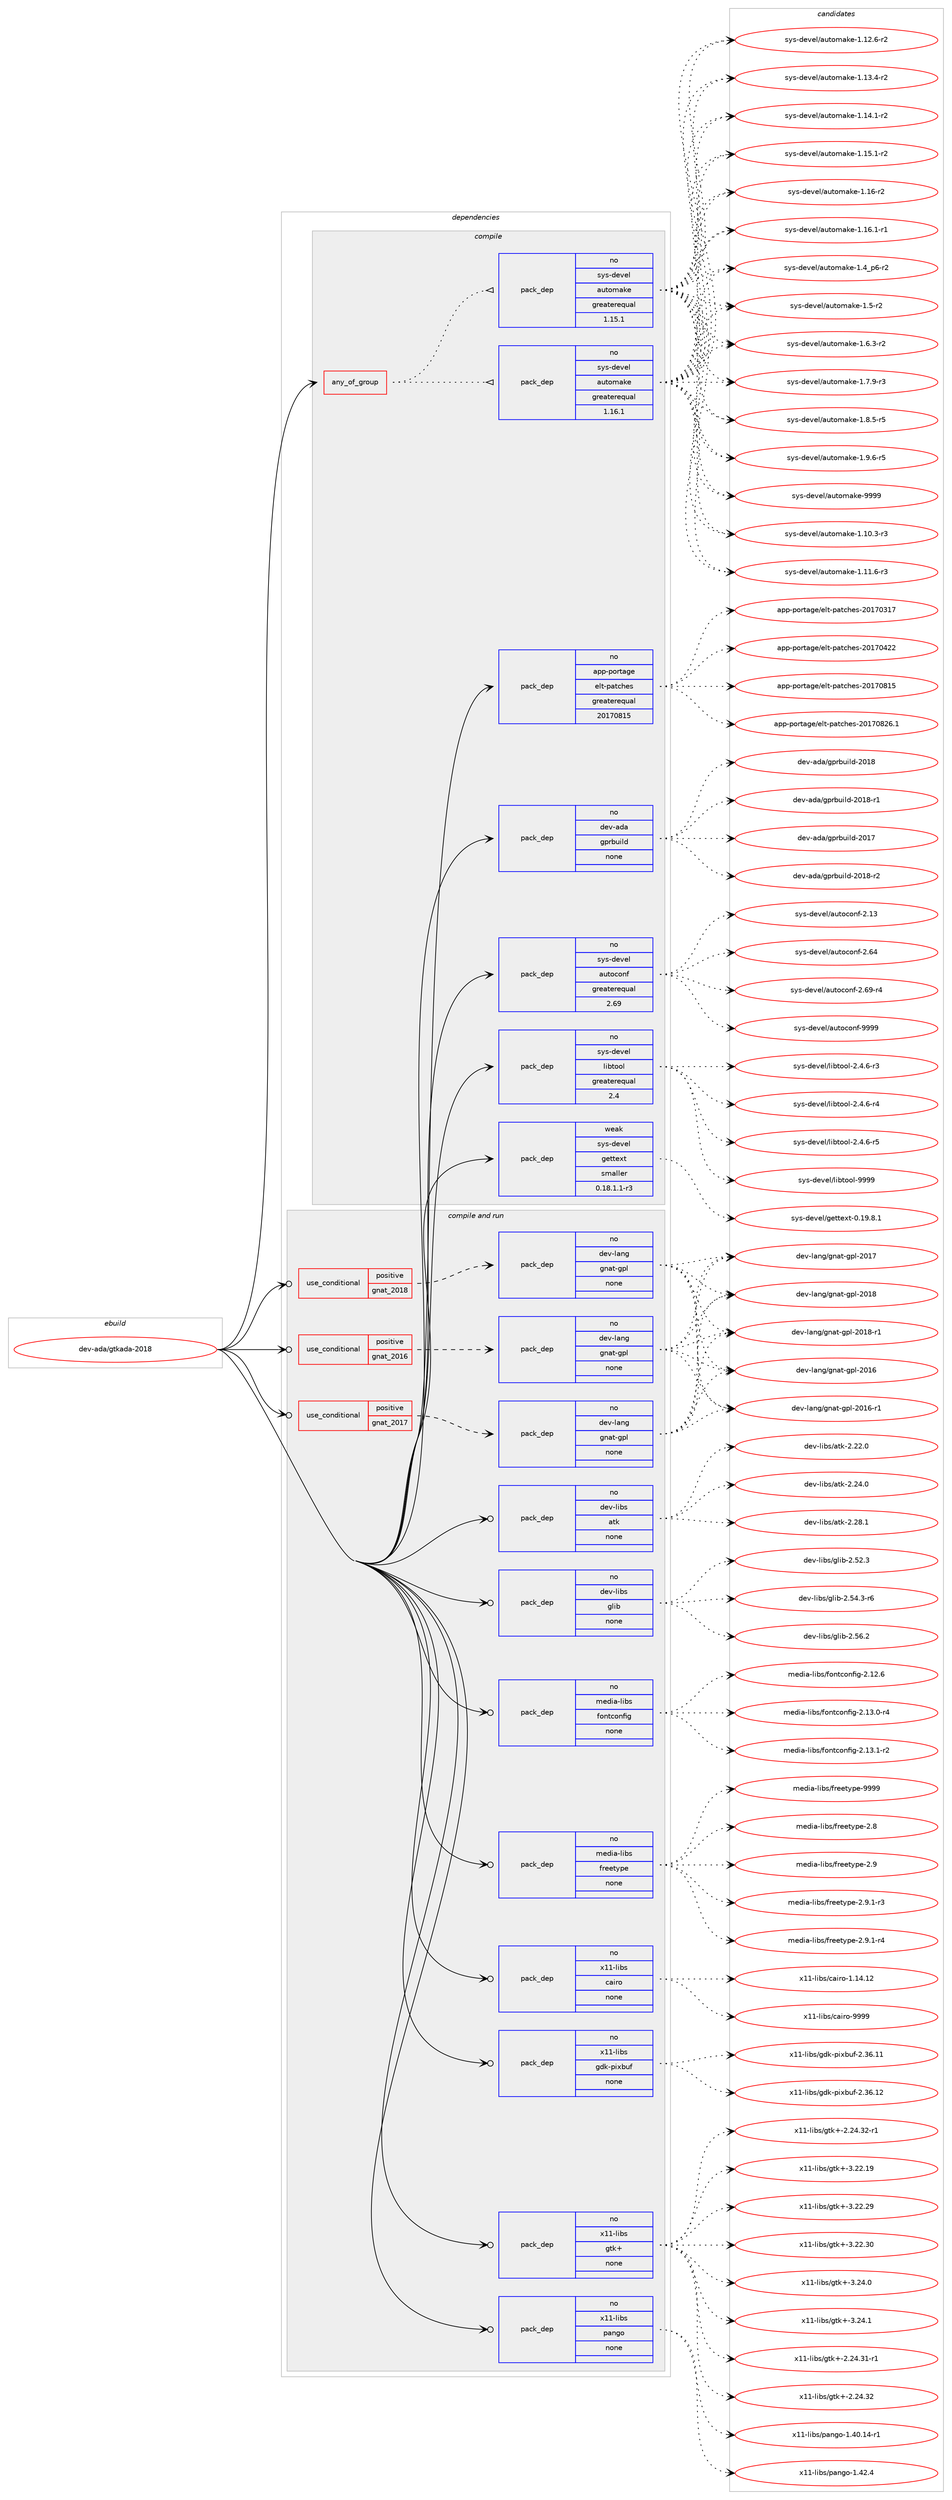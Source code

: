 digraph prolog {

# *************
# Graph options
# *************

newrank=true;
concentrate=true;
compound=true;
graph [rankdir=LR,fontname=Helvetica,fontsize=10,ranksep=1.5];#, ranksep=2.5, nodesep=0.2];
edge  [arrowhead=vee];
node  [fontname=Helvetica,fontsize=10];

# **********
# The ebuild
# **********

subgraph cluster_leftcol {
color=gray;
rank=same;
label=<<i>ebuild</i>>;
id [label="dev-ada/gtkada-2018", color=red, width=4, href="../dev-ada/gtkada-2018.svg"];
}

# ****************
# The dependencies
# ****************

subgraph cluster_midcol {
color=gray;
label=<<i>dependencies</i>>;
subgraph cluster_compile {
fillcolor="#eeeeee";
style=filled;
label=<<i>compile</i>>;
subgraph any106 {
dependency4555 [label=<<TABLE BORDER="0" CELLBORDER="1" CELLSPACING="0" CELLPADDING="4"><TR><TD CELLPADDING="10">any_of_group</TD></TR></TABLE>>, shape=none, color=red];subgraph pack3432 {
dependency4556 [label=<<TABLE BORDER="0" CELLBORDER="1" CELLSPACING="0" CELLPADDING="4" WIDTH="220"><TR><TD ROWSPAN="6" CELLPADDING="30">pack_dep</TD></TR><TR><TD WIDTH="110">no</TD></TR><TR><TD>sys-devel</TD></TR><TR><TD>automake</TD></TR><TR><TD>greaterequal</TD></TR><TR><TD>1.16.1</TD></TR></TABLE>>, shape=none, color=blue];
}
dependency4555:e -> dependency4556:w [weight=20,style="dotted",arrowhead="oinv"];
subgraph pack3433 {
dependency4557 [label=<<TABLE BORDER="0" CELLBORDER="1" CELLSPACING="0" CELLPADDING="4" WIDTH="220"><TR><TD ROWSPAN="6" CELLPADDING="30">pack_dep</TD></TR><TR><TD WIDTH="110">no</TD></TR><TR><TD>sys-devel</TD></TR><TR><TD>automake</TD></TR><TR><TD>greaterequal</TD></TR><TR><TD>1.15.1</TD></TR></TABLE>>, shape=none, color=blue];
}
dependency4555:e -> dependency4557:w [weight=20,style="dotted",arrowhead="oinv"];
}
id:e -> dependency4555:w [weight=20,style="solid",arrowhead="vee"];
subgraph pack3434 {
dependency4558 [label=<<TABLE BORDER="0" CELLBORDER="1" CELLSPACING="0" CELLPADDING="4" WIDTH="220"><TR><TD ROWSPAN="6" CELLPADDING="30">pack_dep</TD></TR><TR><TD WIDTH="110">no</TD></TR><TR><TD>app-portage</TD></TR><TR><TD>elt-patches</TD></TR><TR><TD>greaterequal</TD></TR><TR><TD>20170815</TD></TR></TABLE>>, shape=none, color=blue];
}
id:e -> dependency4558:w [weight=20,style="solid",arrowhead="vee"];
subgraph pack3435 {
dependency4559 [label=<<TABLE BORDER="0" CELLBORDER="1" CELLSPACING="0" CELLPADDING="4" WIDTH="220"><TR><TD ROWSPAN="6" CELLPADDING="30">pack_dep</TD></TR><TR><TD WIDTH="110">no</TD></TR><TR><TD>dev-ada</TD></TR><TR><TD>gprbuild</TD></TR><TR><TD>none</TD></TR><TR><TD></TD></TR></TABLE>>, shape=none, color=blue];
}
id:e -> dependency4559:w [weight=20,style="solid",arrowhead="vee"];
subgraph pack3436 {
dependency4560 [label=<<TABLE BORDER="0" CELLBORDER="1" CELLSPACING="0" CELLPADDING="4" WIDTH="220"><TR><TD ROWSPAN="6" CELLPADDING="30">pack_dep</TD></TR><TR><TD WIDTH="110">no</TD></TR><TR><TD>sys-devel</TD></TR><TR><TD>autoconf</TD></TR><TR><TD>greaterequal</TD></TR><TR><TD>2.69</TD></TR></TABLE>>, shape=none, color=blue];
}
id:e -> dependency4560:w [weight=20,style="solid",arrowhead="vee"];
subgraph pack3437 {
dependency4561 [label=<<TABLE BORDER="0" CELLBORDER="1" CELLSPACING="0" CELLPADDING="4" WIDTH="220"><TR><TD ROWSPAN="6" CELLPADDING="30">pack_dep</TD></TR><TR><TD WIDTH="110">no</TD></TR><TR><TD>sys-devel</TD></TR><TR><TD>libtool</TD></TR><TR><TD>greaterequal</TD></TR><TR><TD>2.4</TD></TR></TABLE>>, shape=none, color=blue];
}
id:e -> dependency4561:w [weight=20,style="solid",arrowhead="vee"];
subgraph pack3438 {
dependency4562 [label=<<TABLE BORDER="0" CELLBORDER="1" CELLSPACING="0" CELLPADDING="4" WIDTH="220"><TR><TD ROWSPAN="6" CELLPADDING="30">pack_dep</TD></TR><TR><TD WIDTH="110">weak</TD></TR><TR><TD>sys-devel</TD></TR><TR><TD>gettext</TD></TR><TR><TD>smaller</TD></TR><TR><TD>0.18.1.1-r3</TD></TR></TABLE>>, shape=none, color=blue];
}
id:e -> dependency4562:w [weight=20,style="solid",arrowhead="vee"];
}
subgraph cluster_compileandrun {
fillcolor="#eeeeee";
style=filled;
label=<<i>compile and run</i>>;
subgraph cond1010 {
dependency4563 [label=<<TABLE BORDER="0" CELLBORDER="1" CELLSPACING="0" CELLPADDING="4"><TR><TD ROWSPAN="3" CELLPADDING="10">use_conditional</TD></TR><TR><TD>positive</TD></TR><TR><TD>gnat_2016</TD></TR></TABLE>>, shape=none, color=red];
subgraph pack3439 {
dependency4564 [label=<<TABLE BORDER="0" CELLBORDER="1" CELLSPACING="0" CELLPADDING="4" WIDTH="220"><TR><TD ROWSPAN="6" CELLPADDING="30">pack_dep</TD></TR><TR><TD WIDTH="110">no</TD></TR><TR><TD>dev-lang</TD></TR><TR><TD>gnat-gpl</TD></TR><TR><TD>none</TD></TR><TR><TD></TD></TR></TABLE>>, shape=none, color=blue];
}
dependency4563:e -> dependency4564:w [weight=20,style="dashed",arrowhead="vee"];
}
id:e -> dependency4563:w [weight=20,style="solid",arrowhead="odotvee"];
subgraph cond1011 {
dependency4565 [label=<<TABLE BORDER="0" CELLBORDER="1" CELLSPACING="0" CELLPADDING="4"><TR><TD ROWSPAN="3" CELLPADDING="10">use_conditional</TD></TR><TR><TD>positive</TD></TR><TR><TD>gnat_2017</TD></TR></TABLE>>, shape=none, color=red];
subgraph pack3440 {
dependency4566 [label=<<TABLE BORDER="0" CELLBORDER="1" CELLSPACING="0" CELLPADDING="4" WIDTH="220"><TR><TD ROWSPAN="6" CELLPADDING="30">pack_dep</TD></TR><TR><TD WIDTH="110">no</TD></TR><TR><TD>dev-lang</TD></TR><TR><TD>gnat-gpl</TD></TR><TR><TD>none</TD></TR><TR><TD></TD></TR></TABLE>>, shape=none, color=blue];
}
dependency4565:e -> dependency4566:w [weight=20,style="dashed",arrowhead="vee"];
}
id:e -> dependency4565:w [weight=20,style="solid",arrowhead="odotvee"];
subgraph cond1012 {
dependency4567 [label=<<TABLE BORDER="0" CELLBORDER="1" CELLSPACING="0" CELLPADDING="4"><TR><TD ROWSPAN="3" CELLPADDING="10">use_conditional</TD></TR><TR><TD>positive</TD></TR><TR><TD>gnat_2018</TD></TR></TABLE>>, shape=none, color=red];
subgraph pack3441 {
dependency4568 [label=<<TABLE BORDER="0" CELLBORDER="1" CELLSPACING="0" CELLPADDING="4" WIDTH="220"><TR><TD ROWSPAN="6" CELLPADDING="30">pack_dep</TD></TR><TR><TD WIDTH="110">no</TD></TR><TR><TD>dev-lang</TD></TR><TR><TD>gnat-gpl</TD></TR><TR><TD>none</TD></TR><TR><TD></TD></TR></TABLE>>, shape=none, color=blue];
}
dependency4567:e -> dependency4568:w [weight=20,style="dashed",arrowhead="vee"];
}
id:e -> dependency4567:w [weight=20,style="solid",arrowhead="odotvee"];
subgraph pack3442 {
dependency4569 [label=<<TABLE BORDER="0" CELLBORDER="1" CELLSPACING="0" CELLPADDING="4" WIDTH="220"><TR><TD ROWSPAN="6" CELLPADDING="30">pack_dep</TD></TR><TR><TD WIDTH="110">no</TD></TR><TR><TD>dev-libs</TD></TR><TR><TD>atk</TD></TR><TR><TD>none</TD></TR><TR><TD></TD></TR></TABLE>>, shape=none, color=blue];
}
id:e -> dependency4569:w [weight=20,style="solid",arrowhead="odotvee"];
subgraph pack3443 {
dependency4570 [label=<<TABLE BORDER="0" CELLBORDER="1" CELLSPACING="0" CELLPADDING="4" WIDTH="220"><TR><TD ROWSPAN="6" CELLPADDING="30">pack_dep</TD></TR><TR><TD WIDTH="110">no</TD></TR><TR><TD>dev-libs</TD></TR><TR><TD>glib</TD></TR><TR><TD>none</TD></TR><TR><TD></TD></TR></TABLE>>, shape=none, color=blue];
}
id:e -> dependency4570:w [weight=20,style="solid",arrowhead="odotvee"];
subgraph pack3444 {
dependency4571 [label=<<TABLE BORDER="0" CELLBORDER="1" CELLSPACING="0" CELLPADDING="4" WIDTH="220"><TR><TD ROWSPAN="6" CELLPADDING="30">pack_dep</TD></TR><TR><TD WIDTH="110">no</TD></TR><TR><TD>media-libs</TD></TR><TR><TD>fontconfig</TD></TR><TR><TD>none</TD></TR><TR><TD></TD></TR></TABLE>>, shape=none, color=blue];
}
id:e -> dependency4571:w [weight=20,style="solid",arrowhead="odotvee"];
subgraph pack3445 {
dependency4572 [label=<<TABLE BORDER="0" CELLBORDER="1" CELLSPACING="0" CELLPADDING="4" WIDTH="220"><TR><TD ROWSPAN="6" CELLPADDING="30">pack_dep</TD></TR><TR><TD WIDTH="110">no</TD></TR><TR><TD>media-libs</TD></TR><TR><TD>freetype</TD></TR><TR><TD>none</TD></TR><TR><TD></TD></TR></TABLE>>, shape=none, color=blue];
}
id:e -> dependency4572:w [weight=20,style="solid",arrowhead="odotvee"];
subgraph pack3446 {
dependency4573 [label=<<TABLE BORDER="0" CELLBORDER="1" CELLSPACING="0" CELLPADDING="4" WIDTH="220"><TR><TD ROWSPAN="6" CELLPADDING="30">pack_dep</TD></TR><TR><TD WIDTH="110">no</TD></TR><TR><TD>x11-libs</TD></TR><TR><TD>cairo</TD></TR><TR><TD>none</TD></TR><TR><TD></TD></TR></TABLE>>, shape=none, color=blue];
}
id:e -> dependency4573:w [weight=20,style="solid",arrowhead="odotvee"];
subgraph pack3447 {
dependency4574 [label=<<TABLE BORDER="0" CELLBORDER="1" CELLSPACING="0" CELLPADDING="4" WIDTH="220"><TR><TD ROWSPAN="6" CELLPADDING="30">pack_dep</TD></TR><TR><TD WIDTH="110">no</TD></TR><TR><TD>x11-libs</TD></TR><TR><TD>gdk-pixbuf</TD></TR><TR><TD>none</TD></TR><TR><TD></TD></TR></TABLE>>, shape=none, color=blue];
}
id:e -> dependency4574:w [weight=20,style="solid",arrowhead="odotvee"];
subgraph pack3448 {
dependency4575 [label=<<TABLE BORDER="0" CELLBORDER="1" CELLSPACING="0" CELLPADDING="4" WIDTH="220"><TR><TD ROWSPAN="6" CELLPADDING="30">pack_dep</TD></TR><TR><TD WIDTH="110">no</TD></TR><TR><TD>x11-libs</TD></TR><TR><TD>gtk+</TD></TR><TR><TD>none</TD></TR><TR><TD></TD></TR></TABLE>>, shape=none, color=blue];
}
id:e -> dependency4575:w [weight=20,style="solid",arrowhead="odotvee"];
subgraph pack3449 {
dependency4576 [label=<<TABLE BORDER="0" CELLBORDER="1" CELLSPACING="0" CELLPADDING="4" WIDTH="220"><TR><TD ROWSPAN="6" CELLPADDING="30">pack_dep</TD></TR><TR><TD WIDTH="110">no</TD></TR><TR><TD>x11-libs</TD></TR><TR><TD>pango</TD></TR><TR><TD>none</TD></TR><TR><TD></TD></TR></TABLE>>, shape=none, color=blue];
}
id:e -> dependency4576:w [weight=20,style="solid",arrowhead="odotvee"];
}
subgraph cluster_run {
fillcolor="#eeeeee";
style=filled;
label=<<i>run</i>>;
}
}

# **************
# The candidates
# **************

subgraph cluster_choices {
rank=same;
color=gray;
label=<<i>candidates</i>>;

subgraph choice3432 {
color=black;
nodesep=1;
choice11512111545100101118101108479711711611110997107101454946494846514511451 [label="sys-devel/automake-1.10.3-r3", color=red, width=4,href="../sys-devel/automake-1.10.3-r3.svg"];
choice11512111545100101118101108479711711611110997107101454946494946544511451 [label="sys-devel/automake-1.11.6-r3", color=red, width=4,href="../sys-devel/automake-1.11.6-r3.svg"];
choice11512111545100101118101108479711711611110997107101454946495046544511450 [label="sys-devel/automake-1.12.6-r2", color=red, width=4,href="../sys-devel/automake-1.12.6-r2.svg"];
choice11512111545100101118101108479711711611110997107101454946495146524511450 [label="sys-devel/automake-1.13.4-r2", color=red, width=4,href="../sys-devel/automake-1.13.4-r2.svg"];
choice11512111545100101118101108479711711611110997107101454946495246494511450 [label="sys-devel/automake-1.14.1-r2", color=red, width=4,href="../sys-devel/automake-1.14.1-r2.svg"];
choice11512111545100101118101108479711711611110997107101454946495346494511450 [label="sys-devel/automake-1.15.1-r2", color=red, width=4,href="../sys-devel/automake-1.15.1-r2.svg"];
choice1151211154510010111810110847971171161111099710710145494649544511450 [label="sys-devel/automake-1.16-r2", color=red, width=4,href="../sys-devel/automake-1.16-r2.svg"];
choice11512111545100101118101108479711711611110997107101454946495446494511449 [label="sys-devel/automake-1.16.1-r1", color=red, width=4,href="../sys-devel/automake-1.16.1-r1.svg"];
choice115121115451001011181011084797117116111109971071014549465295112544511450 [label="sys-devel/automake-1.4_p6-r2", color=red, width=4,href="../sys-devel/automake-1.4_p6-r2.svg"];
choice11512111545100101118101108479711711611110997107101454946534511450 [label="sys-devel/automake-1.5-r2", color=red, width=4,href="../sys-devel/automake-1.5-r2.svg"];
choice115121115451001011181011084797117116111109971071014549465446514511450 [label="sys-devel/automake-1.6.3-r2", color=red, width=4,href="../sys-devel/automake-1.6.3-r2.svg"];
choice115121115451001011181011084797117116111109971071014549465546574511451 [label="sys-devel/automake-1.7.9-r3", color=red, width=4,href="../sys-devel/automake-1.7.9-r3.svg"];
choice115121115451001011181011084797117116111109971071014549465646534511453 [label="sys-devel/automake-1.8.5-r5", color=red, width=4,href="../sys-devel/automake-1.8.5-r5.svg"];
choice115121115451001011181011084797117116111109971071014549465746544511453 [label="sys-devel/automake-1.9.6-r5", color=red, width=4,href="../sys-devel/automake-1.9.6-r5.svg"];
choice115121115451001011181011084797117116111109971071014557575757 [label="sys-devel/automake-9999", color=red, width=4,href="../sys-devel/automake-9999.svg"];
dependency4556:e -> choice11512111545100101118101108479711711611110997107101454946494846514511451:w [style=dotted,weight="100"];
dependency4556:e -> choice11512111545100101118101108479711711611110997107101454946494946544511451:w [style=dotted,weight="100"];
dependency4556:e -> choice11512111545100101118101108479711711611110997107101454946495046544511450:w [style=dotted,weight="100"];
dependency4556:e -> choice11512111545100101118101108479711711611110997107101454946495146524511450:w [style=dotted,weight="100"];
dependency4556:e -> choice11512111545100101118101108479711711611110997107101454946495246494511450:w [style=dotted,weight="100"];
dependency4556:e -> choice11512111545100101118101108479711711611110997107101454946495346494511450:w [style=dotted,weight="100"];
dependency4556:e -> choice1151211154510010111810110847971171161111099710710145494649544511450:w [style=dotted,weight="100"];
dependency4556:e -> choice11512111545100101118101108479711711611110997107101454946495446494511449:w [style=dotted,weight="100"];
dependency4556:e -> choice115121115451001011181011084797117116111109971071014549465295112544511450:w [style=dotted,weight="100"];
dependency4556:e -> choice11512111545100101118101108479711711611110997107101454946534511450:w [style=dotted,weight="100"];
dependency4556:e -> choice115121115451001011181011084797117116111109971071014549465446514511450:w [style=dotted,weight="100"];
dependency4556:e -> choice115121115451001011181011084797117116111109971071014549465546574511451:w [style=dotted,weight="100"];
dependency4556:e -> choice115121115451001011181011084797117116111109971071014549465646534511453:w [style=dotted,weight="100"];
dependency4556:e -> choice115121115451001011181011084797117116111109971071014549465746544511453:w [style=dotted,weight="100"];
dependency4556:e -> choice115121115451001011181011084797117116111109971071014557575757:w [style=dotted,weight="100"];
}
subgraph choice3433 {
color=black;
nodesep=1;
choice11512111545100101118101108479711711611110997107101454946494846514511451 [label="sys-devel/automake-1.10.3-r3", color=red, width=4,href="../sys-devel/automake-1.10.3-r3.svg"];
choice11512111545100101118101108479711711611110997107101454946494946544511451 [label="sys-devel/automake-1.11.6-r3", color=red, width=4,href="../sys-devel/automake-1.11.6-r3.svg"];
choice11512111545100101118101108479711711611110997107101454946495046544511450 [label="sys-devel/automake-1.12.6-r2", color=red, width=4,href="../sys-devel/automake-1.12.6-r2.svg"];
choice11512111545100101118101108479711711611110997107101454946495146524511450 [label="sys-devel/automake-1.13.4-r2", color=red, width=4,href="../sys-devel/automake-1.13.4-r2.svg"];
choice11512111545100101118101108479711711611110997107101454946495246494511450 [label="sys-devel/automake-1.14.1-r2", color=red, width=4,href="../sys-devel/automake-1.14.1-r2.svg"];
choice11512111545100101118101108479711711611110997107101454946495346494511450 [label="sys-devel/automake-1.15.1-r2", color=red, width=4,href="../sys-devel/automake-1.15.1-r2.svg"];
choice1151211154510010111810110847971171161111099710710145494649544511450 [label="sys-devel/automake-1.16-r2", color=red, width=4,href="../sys-devel/automake-1.16-r2.svg"];
choice11512111545100101118101108479711711611110997107101454946495446494511449 [label="sys-devel/automake-1.16.1-r1", color=red, width=4,href="../sys-devel/automake-1.16.1-r1.svg"];
choice115121115451001011181011084797117116111109971071014549465295112544511450 [label="sys-devel/automake-1.4_p6-r2", color=red, width=4,href="../sys-devel/automake-1.4_p6-r2.svg"];
choice11512111545100101118101108479711711611110997107101454946534511450 [label="sys-devel/automake-1.5-r2", color=red, width=4,href="../sys-devel/automake-1.5-r2.svg"];
choice115121115451001011181011084797117116111109971071014549465446514511450 [label="sys-devel/automake-1.6.3-r2", color=red, width=4,href="../sys-devel/automake-1.6.3-r2.svg"];
choice115121115451001011181011084797117116111109971071014549465546574511451 [label="sys-devel/automake-1.7.9-r3", color=red, width=4,href="../sys-devel/automake-1.7.9-r3.svg"];
choice115121115451001011181011084797117116111109971071014549465646534511453 [label="sys-devel/automake-1.8.5-r5", color=red, width=4,href="../sys-devel/automake-1.8.5-r5.svg"];
choice115121115451001011181011084797117116111109971071014549465746544511453 [label="sys-devel/automake-1.9.6-r5", color=red, width=4,href="../sys-devel/automake-1.9.6-r5.svg"];
choice115121115451001011181011084797117116111109971071014557575757 [label="sys-devel/automake-9999", color=red, width=4,href="../sys-devel/automake-9999.svg"];
dependency4557:e -> choice11512111545100101118101108479711711611110997107101454946494846514511451:w [style=dotted,weight="100"];
dependency4557:e -> choice11512111545100101118101108479711711611110997107101454946494946544511451:w [style=dotted,weight="100"];
dependency4557:e -> choice11512111545100101118101108479711711611110997107101454946495046544511450:w [style=dotted,weight="100"];
dependency4557:e -> choice11512111545100101118101108479711711611110997107101454946495146524511450:w [style=dotted,weight="100"];
dependency4557:e -> choice11512111545100101118101108479711711611110997107101454946495246494511450:w [style=dotted,weight="100"];
dependency4557:e -> choice11512111545100101118101108479711711611110997107101454946495346494511450:w [style=dotted,weight="100"];
dependency4557:e -> choice1151211154510010111810110847971171161111099710710145494649544511450:w [style=dotted,weight="100"];
dependency4557:e -> choice11512111545100101118101108479711711611110997107101454946495446494511449:w [style=dotted,weight="100"];
dependency4557:e -> choice115121115451001011181011084797117116111109971071014549465295112544511450:w [style=dotted,weight="100"];
dependency4557:e -> choice11512111545100101118101108479711711611110997107101454946534511450:w [style=dotted,weight="100"];
dependency4557:e -> choice115121115451001011181011084797117116111109971071014549465446514511450:w [style=dotted,weight="100"];
dependency4557:e -> choice115121115451001011181011084797117116111109971071014549465546574511451:w [style=dotted,weight="100"];
dependency4557:e -> choice115121115451001011181011084797117116111109971071014549465646534511453:w [style=dotted,weight="100"];
dependency4557:e -> choice115121115451001011181011084797117116111109971071014549465746544511453:w [style=dotted,weight="100"];
dependency4557:e -> choice115121115451001011181011084797117116111109971071014557575757:w [style=dotted,weight="100"];
}
subgraph choice3434 {
color=black;
nodesep=1;
choice97112112451121111141169710310147101108116451129711699104101115455048495548514955 [label="app-portage/elt-patches-20170317", color=red, width=4,href="../app-portage/elt-patches-20170317.svg"];
choice97112112451121111141169710310147101108116451129711699104101115455048495548525050 [label="app-portage/elt-patches-20170422", color=red, width=4,href="../app-portage/elt-patches-20170422.svg"];
choice97112112451121111141169710310147101108116451129711699104101115455048495548564953 [label="app-portage/elt-patches-20170815", color=red, width=4,href="../app-portage/elt-patches-20170815.svg"];
choice971121124511211111411697103101471011081164511297116991041011154550484955485650544649 [label="app-portage/elt-patches-20170826.1", color=red, width=4,href="../app-portage/elt-patches-20170826.1.svg"];
dependency4558:e -> choice97112112451121111141169710310147101108116451129711699104101115455048495548514955:w [style=dotted,weight="100"];
dependency4558:e -> choice97112112451121111141169710310147101108116451129711699104101115455048495548525050:w [style=dotted,weight="100"];
dependency4558:e -> choice97112112451121111141169710310147101108116451129711699104101115455048495548564953:w [style=dotted,weight="100"];
dependency4558:e -> choice971121124511211111411697103101471011081164511297116991041011154550484955485650544649:w [style=dotted,weight="100"];
}
subgraph choice3435 {
color=black;
nodesep=1;
choice10010111845971009747103112114981171051081004550484956 [label="dev-ada/gprbuild-2018", color=red, width=4,href="../dev-ada/gprbuild-2018.svg"];
choice100101118459710097471031121149811710510810045504849564511449 [label="dev-ada/gprbuild-2018-r1", color=red, width=4,href="../dev-ada/gprbuild-2018-r1.svg"];
choice10010111845971009747103112114981171051081004550484955 [label="dev-ada/gprbuild-2017", color=red, width=4,href="../dev-ada/gprbuild-2017.svg"];
choice100101118459710097471031121149811710510810045504849564511450 [label="dev-ada/gprbuild-2018-r2", color=red, width=4,href="../dev-ada/gprbuild-2018-r2.svg"];
dependency4559:e -> choice10010111845971009747103112114981171051081004550484956:w [style=dotted,weight="100"];
dependency4559:e -> choice100101118459710097471031121149811710510810045504849564511449:w [style=dotted,weight="100"];
dependency4559:e -> choice10010111845971009747103112114981171051081004550484955:w [style=dotted,weight="100"];
dependency4559:e -> choice100101118459710097471031121149811710510810045504849564511450:w [style=dotted,weight="100"];
}
subgraph choice3436 {
color=black;
nodesep=1;
choice115121115451001011181011084797117116111991111101024550464951 [label="sys-devel/autoconf-2.13", color=red, width=4,href="../sys-devel/autoconf-2.13.svg"];
choice115121115451001011181011084797117116111991111101024550465452 [label="sys-devel/autoconf-2.64", color=red, width=4,href="../sys-devel/autoconf-2.64.svg"];
choice1151211154510010111810110847971171161119911111010245504654574511452 [label="sys-devel/autoconf-2.69-r4", color=red, width=4,href="../sys-devel/autoconf-2.69-r4.svg"];
choice115121115451001011181011084797117116111991111101024557575757 [label="sys-devel/autoconf-9999", color=red, width=4,href="../sys-devel/autoconf-9999.svg"];
dependency4560:e -> choice115121115451001011181011084797117116111991111101024550464951:w [style=dotted,weight="100"];
dependency4560:e -> choice115121115451001011181011084797117116111991111101024550465452:w [style=dotted,weight="100"];
dependency4560:e -> choice1151211154510010111810110847971171161119911111010245504654574511452:w [style=dotted,weight="100"];
dependency4560:e -> choice115121115451001011181011084797117116111991111101024557575757:w [style=dotted,weight="100"];
}
subgraph choice3437 {
color=black;
nodesep=1;
choice1151211154510010111810110847108105981161111111084550465246544511451 [label="sys-devel/libtool-2.4.6-r3", color=red, width=4,href="../sys-devel/libtool-2.4.6-r3.svg"];
choice1151211154510010111810110847108105981161111111084550465246544511452 [label="sys-devel/libtool-2.4.6-r4", color=red, width=4,href="../sys-devel/libtool-2.4.6-r4.svg"];
choice1151211154510010111810110847108105981161111111084550465246544511453 [label="sys-devel/libtool-2.4.6-r5", color=red, width=4,href="../sys-devel/libtool-2.4.6-r5.svg"];
choice1151211154510010111810110847108105981161111111084557575757 [label="sys-devel/libtool-9999", color=red, width=4,href="../sys-devel/libtool-9999.svg"];
dependency4561:e -> choice1151211154510010111810110847108105981161111111084550465246544511451:w [style=dotted,weight="100"];
dependency4561:e -> choice1151211154510010111810110847108105981161111111084550465246544511452:w [style=dotted,weight="100"];
dependency4561:e -> choice1151211154510010111810110847108105981161111111084550465246544511453:w [style=dotted,weight="100"];
dependency4561:e -> choice1151211154510010111810110847108105981161111111084557575757:w [style=dotted,weight="100"];
}
subgraph choice3438 {
color=black;
nodesep=1;
choice1151211154510010111810110847103101116116101120116454846495746564649 [label="sys-devel/gettext-0.19.8.1", color=red, width=4,href="../sys-devel/gettext-0.19.8.1.svg"];
dependency4562:e -> choice1151211154510010111810110847103101116116101120116454846495746564649:w [style=dotted,weight="100"];
}
subgraph choice3439 {
color=black;
nodesep=1;
choice10010111845108971101034710311097116451031121084550484954 [label="dev-lang/gnat-gpl-2016", color=red, width=4,href="../dev-lang/gnat-gpl-2016.svg"];
choice100101118451089711010347103110971164510311210845504849544511449 [label="dev-lang/gnat-gpl-2016-r1", color=red, width=4,href="../dev-lang/gnat-gpl-2016-r1.svg"];
choice10010111845108971101034710311097116451031121084550484955 [label="dev-lang/gnat-gpl-2017", color=red, width=4,href="../dev-lang/gnat-gpl-2017.svg"];
choice10010111845108971101034710311097116451031121084550484956 [label="dev-lang/gnat-gpl-2018", color=red, width=4,href="../dev-lang/gnat-gpl-2018.svg"];
choice100101118451089711010347103110971164510311210845504849564511449 [label="dev-lang/gnat-gpl-2018-r1", color=red, width=4,href="../dev-lang/gnat-gpl-2018-r1.svg"];
dependency4564:e -> choice10010111845108971101034710311097116451031121084550484954:w [style=dotted,weight="100"];
dependency4564:e -> choice100101118451089711010347103110971164510311210845504849544511449:w [style=dotted,weight="100"];
dependency4564:e -> choice10010111845108971101034710311097116451031121084550484955:w [style=dotted,weight="100"];
dependency4564:e -> choice10010111845108971101034710311097116451031121084550484956:w [style=dotted,weight="100"];
dependency4564:e -> choice100101118451089711010347103110971164510311210845504849564511449:w [style=dotted,weight="100"];
}
subgraph choice3440 {
color=black;
nodesep=1;
choice10010111845108971101034710311097116451031121084550484954 [label="dev-lang/gnat-gpl-2016", color=red, width=4,href="../dev-lang/gnat-gpl-2016.svg"];
choice100101118451089711010347103110971164510311210845504849544511449 [label="dev-lang/gnat-gpl-2016-r1", color=red, width=4,href="../dev-lang/gnat-gpl-2016-r1.svg"];
choice10010111845108971101034710311097116451031121084550484955 [label="dev-lang/gnat-gpl-2017", color=red, width=4,href="../dev-lang/gnat-gpl-2017.svg"];
choice10010111845108971101034710311097116451031121084550484956 [label="dev-lang/gnat-gpl-2018", color=red, width=4,href="../dev-lang/gnat-gpl-2018.svg"];
choice100101118451089711010347103110971164510311210845504849564511449 [label="dev-lang/gnat-gpl-2018-r1", color=red, width=4,href="../dev-lang/gnat-gpl-2018-r1.svg"];
dependency4566:e -> choice10010111845108971101034710311097116451031121084550484954:w [style=dotted,weight="100"];
dependency4566:e -> choice100101118451089711010347103110971164510311210845504849544511449:w [style=dotted,weight="100"];
dependency4566:e -> choice10010111845108971101034710311097116451031121084550484955:w [style=dotted,weight="100"];
dependency4566:e -> choice10010111845108971101034710311097116451031121084550484956:w [style=dotted,weight="100"];
dependency4566:e -> choice100101118451089711010347103110971164510311210845504849564511449:w [style=dotted,weight="100"];
}
subgraph choice3441 {
color=black;
nodesep=1;
choice10010111845108971101034710311097116451031121084550484954 [label="dev-lang/gnat-gpl-2016", color=red, width=4,href="../dev-lang/gnat-gpl-2016.svg"];
choice100101118451089711010347103110971164510311210845504849544511449 [label="dev-lang/gnat-gpl-2016-r1", color=red, width=4,href="../dev-lang/gnat-gpl-2016-r1.svg"];
choice10010111845108971101034710311097116451031121084550484955 [label="dev-lang/gnat-gpl-2017", color=red, width=4,href="../dev-lang/gnat-gpl-2017.svg"];
choice10010111845108971101034710311097116451031121084550484956 [label="dev-lang/gnat-gpl-2018", color=red, width=4,href="../dev-lang/gnat-gpl-2018.svg"];
choice100101118451089711010347103110971164510311210845504849564511449 [label="dev-lang/gnat-gpl-2018-r1", color=red, width=4,href="../dev-lang/gnat-gpl-2018-r1.svg"];
dependency4568:e -> choice10010111845108971101034710311097116451031121084550484954:w [style=dotted,weight="100"];
dependency4568:e -> choice100101118451089711010347103110971164510311210845504849544511449:w [style=dotted,weight="100"];
dependency4568:e -> choice10010111845108971101034710311097116451031121084550484955:w [style=dotted,weight="100"];
dependency4568:e -> choice10010111845108971101034710311097116451031121084550484956:w [style=dotted,weight="100"];
dependency4568:e -> choice100101118451089711010347103110971164510311210845504849564511449:w [style=dotted,weight="100"];
}
subgraph choice3442 {
color=black;
nodesep=1;
choice1001011184510810598115479711610745504650504648 [label="dev-libs/atk-2.22.0", color=red, width=4,href="../dev-libs/atk-2.22.0.svg"];
choice1001011184510810598115479711610745504650524648 [label="dev-libs/atk-2.24.0", color=red, width=4,href="../dev-libs/atk-2.24.0.svg"];
choice1001011184510810598115479711610745504650564649 [label="dev-libs/atk-2.28.1", color=red, width=4,href="../dev-libs/atk-2.28.1.svg"];
dependency4569:e -> choice1001011184510810598115479711610745504650504648:w [style=dotted,weight="100"];
dependency4569:e -> choice1001011184510810598115479711610745504650524648:w [style=dotted,weight="100"];
dependency4569:e -> choice1001011184510810598115479711610745504650564649:w [style=dotted,weight="100"];
}
subgraph choice3443 {
color=black;
nodesep=1;
choice1001011184510810598115471031081059845504653504651 [label="dev-libs/glib-2.52.3", color=red, width=4,href="../dev-libs/glib-2.52.3.svg"];
choice10010111845108105981154710310810598455046535246514511454 [label="dev-libs/glib-2.54.3-r6", color=red, width=4,href="../dev-libs/glib-2.54.3-r6.svg"];
choice1001011184510810598115471031081059845504653544650 [label="dev-libs/glib-2.56.2", color=red, width=4,href="../dev-libs/glib-2.56.2.svg"];
dependency4570:e -> choice1001011184510810598115471031081059845504653504651:w [style=dotted,weight="100"];
dependency4570:e -> choice10010111845108105981154710310810598455046535246514511454:w [style=dotted,weight="100"];
dependency4570:e -> choice1001011184510810598115471031081059845504653544650:w [style=dotted,weight="100"];
}
subgraph choice3444 {
color=black;
nodesep=1;
choice109101100105974510810598115471021111101169911111010210510345504649504654 [label="media-libs/fontconfig-2.12.6", color=red, width=4,href="../media-libs/fontconfig-2.12.6.svg"];
choice1091011001059745108105981154710211111011699111110102105103455046495146484511452 [label="media-libs/fontconfig-2.13.0-r4", color=red, width=4,href="../media-libs/fontconfig-2.13.0-r4.svg"];
choice1091011001059745108105981154710211111011699111110102105103455046495146494511450 [label="media-libs/fontconfig-2.13.1-r2", color=red, width=4,href="../media-libs/fontconfig-2.13.1-r2.svg"];
dependency4571:e -> choice109101100105974510810598115471021111101169911111010210510345504649504654:w [style=dotted,weight="100"];
dependency4571:e -> choice1091011001059745108105981154710211111011699111110102105103455046495146484511452:w [style=dotted,weight="100"];
dependency4571:e -> choice1091011001059745108105981154710211111011699111110102105103455046495146494511450:w [style=dotted,weight="100"];
}
subgraph choice3445 {
color=black;
nodesep=1;
choice1091011001059745108105981154710211410110111612111210145504656 [label="media-libs/freetype-2.8", color=red, width=4,href="../media-libs/freetype-2.8.svg"];
choice1091011001059745108105981154710211410110111612111210145504657 [label="media-libs/freetype-2.9", color=red, width=4,href="../media-libs/freetype-2.9.svg"];
choice109101100105974510810598115471021141011011161211121014550465746494511451 [label="media-libs/freetype-2.9.1-r3", color=red, width=4,href="../media-libs/freetype-2.9.1-r3.svg"];
choice109101100105974510810598115471021141011011161211121014550465746494511452 [label="media-libs/freetype-2.9.1-r4", color=red, width=4,href="../media-libs/freetype-2.9.1-r4.svg"];
choice109101100105974510810598115471021141011011161211121014557575757 [label="media-libs/freetype-9999", color=red, width=4,href="../media-libs/freetype-9999.svg"];
dependency4572:e -> choice1091011001059745108105981154710211410110111612111210145504656:w [style=dotted,weight="100"];
dependency4572:e -> choice1091011001059745108105981154710211410110111612111210145504657:w [style=dotted,weight="100"];
dependency4572:e -> choice109101100105974510810598115471021141011011161211121014550465746494511451:w [style=dotted,weight="100"];
dependency4572:e -> choice109101100105974510810598115471021141011011161211121014550465746494511452:w [style=dotted,weight="100"];
dependency4572:e -> choice109101100105974510810598115471021141011011161211121014557575757:w [style=dotted,weight="100"];
}
subgraph choice3446 {
color=black;
nodesep=1;
choice120494945108105981154799971051141114549464952464950 [label="x11-libs/cairo-1.14.12", color=red, width=4,href="../x11-libs/cairo-1.14.12.svg"];
choice120494945108105981154799971051141114557575757 [label="x11-libs/cairo-9999", color=red, width=4,href="../x11-libs/cairo-9999.svg"];
dependency4573:e -> choice120494945108105981154799971051141114549464952464950:w [style=dotted,weight="100"];
dependency4573:e -> choice120494945108105981154799971051141114557575757:w [style=dotted,weight="100"];
}
subgraph choice3447 {
color=black;
nodesep=1;
choice120494945108105981154710310010745112105120981171024550465154464949 [label="x11-libs/gdk-pixbuf-2.36.11", color=red, width=4,href="../x11-libs/gdk-pixbuf-2.36.11.svg"];
choice120494945108105981154710310010745112105120981171024550465154464950 [label="x11-libs/gdk-pixbuf-2.36.12", color=red, width=4,href="../x11-libs/gdk-pixbuf-2.36.12.svg"];
dependency4574:e -> choice120494945108105981154710310010745112105120981171024550465154464949:w [style=dotted,weight="100"];
dependency4574:e -> choice120494945108105981154710310010745112105120981171024550465154464950:w [style=dotted,weight="100"];
}
subgraph choice3448 {
color=black;
nodesep=1;
choice12049494510810598115471031161074345504650524651494511449 [label="x11-libs/gtk+-2.24.31-r1", color=red, width=4,href="../x11-libs/gtk+-2.24.31-r1.svg"];
choice1204949451081059811547103116107434550465052465150 [label="x11-libs/gtk+-2.24.32", color=red, width=4,href="../x11-libs/gtk+-2.24.32.svg"];
choice12049494510810598115471031161074345504650524651504511449 [label="x11-libs/gtk+-2.24.32-r1", color=red, width=4,href="../x11-libs/gtk+-2.24.32-r1.svg"];
choice1204949451081059811547103116107434551465050464957 [label="x11-libs/gtk+-3.22.19", color=red, width=4,href="../x11-libs/gtk+-3.22.19.svg"];
choice1204949451081059811547103116107434551465050465057 [label="x11-libs/gtk+-3.22.29", color=red, width=4,href="../x11-libs/gtk+-3.22.29.svg"];
choice1204949451081059811547103116107434551465050465148 [label="x11-libs/gtk+-3.22.30", color=red, width=4,href="../x11-libs/gtk+-3.22.30.svg"];
choice12049494510810598115471031161074345514650524648 [label="x11-libs/gtk+-3.24.0", color=red, width=4,href="../x11-libs/gtk+-3.24.0.svg"];
choice12049494510810598115471031161074345514650524649 [label="x11-libs/gtk+-3.24.1", color=red, width=4,href="../x11-libs/gtk+-3.24.1.svg"];
dependency4575:e -> choice12049494510810598115471031161074345504650524651494511449:w [style=dotted,weight="100"];
dependency4575:e -> choice1204949451081059811547103116107434550465052465150:w [style=dotted,weight="100"];
dependency4575:e -> choice12049494510810598115471031161074345504650524651504511449:w [style=dotted,weight="100"];
dependency4575:e -> choice1204949451081059811547103116107434551465050464957:w [style=dotted,weight="100"];
dependency4575:e -> choice1204949451081059811547103116107434551465050465057:w [style=dotted,weight="100"];
dependency4575:e -> choice1204949451081059811547103116107434551465050465148:w [style=dotted,weight="100"];
dependency4575:e -> choice12049494510810598115471031161074345514650524648:w [style=dotted,weight="100"];
dependency4575:e -> choice12049494510810598115471031161074345514650524649:w [style=dotted,weight="100"];
}
subgraph choice3449 {
color=black;
nodesep=1;
choice12049494510810598115471129711010311145494652484649524511449 [label="x11-libs/pango-1.40.14-r1", color=red, width=4,href="../x11-libs/pango-1.40.14-r1.svg"];
choice12049494510810598115471129711010311145494652504652 [label="x11-libs/pango-1.42.4", color=red, width=4,href="../x11-libs/pango-1.42.4.svg"];
dependency4576:e -> choice12049494510810598115471129711010311145494652484649524511449:w [style=dotted,weight="100"];
dependency4576:e -> choice12049494510810598115471129711010311145494652504652:w [style=dotted,weight="100"];
}
}

}
